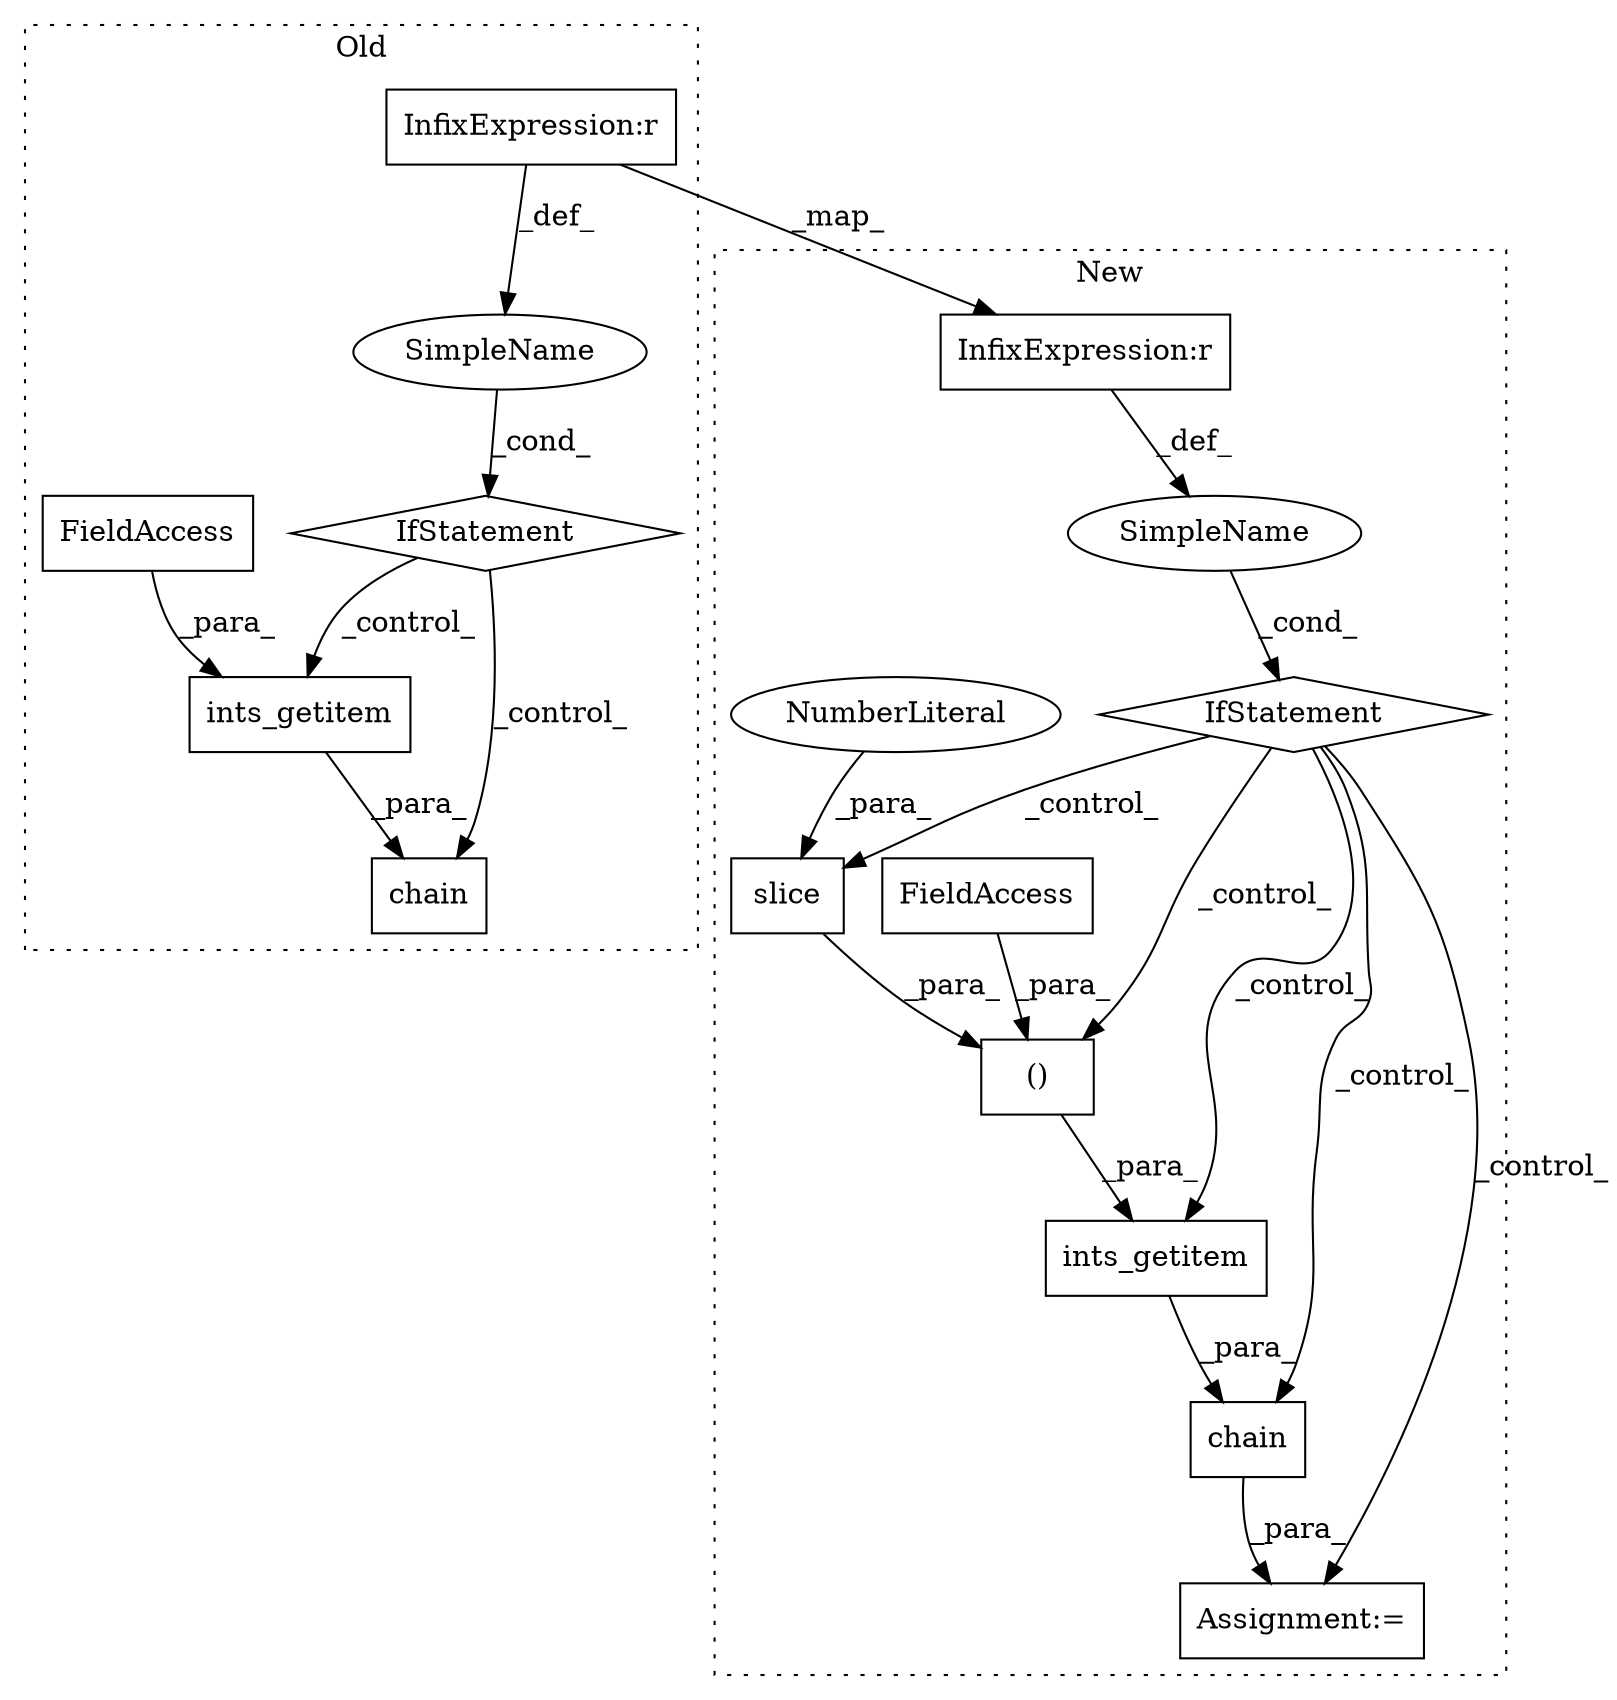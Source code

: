 digraph G {
subgraph cluster0 {
1 [label="IfStatement" a="25" s="926" l="3" shape="diamond"];
8 [label="SimpleName" a="42" s="" l="" shape="ellipse"];
9 [label="ints_getitem" a="32" s="943,962" l="13,1" shape="box"];
11 [label="chain" a="32" s="937,969" l="6,1" shape="box"];
12 [label="InfixExpression:r" a="27" s="917" l="4" shape="box"];
14 [label="FieldAccess" a="22" s="956" l="6" shape="box"];
label = "Old";
style="dotted";
}
subgraph cluster1 {
2 [label="slice" a="32" s="963,970" l="6,1" shape="box"];
3 [label="Assignment:=" a="7" s="936" l="1" shape="box"];
4 [label="SimpleName" a="42" s="" l="" shape="ellipse"];
5 [label="IfStatement" a="25" s="903,921" l="4,2" shape="diamond"];
6 [label="NumberLiteral" a="34" s="969" l="1" shape="ellipse"];
7 [label="()" a="106" s="963" l="27" shape="box"];
10 [label="chain" a="32" s="937,998" l="6,1" shape="box"];
13 [label="InfixExpression:r" a="27" s="913" l="4" shape="box"];
15 [label="FieldAccess" a="22" s="984" l="6" shape="box"];
16 [label="ints_getitem" a="32" s="943,990" l="20,2" shape="box"];
label = "New";
style="dotted";
}
1 -> 11 [label="_control_"];
1 -> 9 [label="_control_"];
2 -> 7 [label="_para_"];
4 -> 5 [label="_cond_"];
5 -> 16 [label="_control_"];
5 -> 10 [label="_control_"];
5 -> 2 [label="_control_"];
5 -> 3 [label="_control_"];
5 -> 7 [label="_control_"];
6 -> 2 [label="_para_"];
7 -> 16 [label="_para_"];
8 -> 1 [label="_cond_"];
9 -> 11 [label="_para_"];
10 -> 3 [label="_para_"];
12 -> 8 [label="_def_"];
12 -> 13 [label="_map_"];
13 -> 4 [label="_def_"];
14 -> 9 [label="_para_"];
15 -> 7 [label="_para_"];
16 -> 10 [label="_para_"];
}